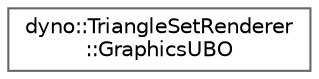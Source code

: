 digraph "Graphical Class Hierarchy"
{
 // LATEX_PDF_SIZE
  bgcolor="transparent";
  edge [fontname=Helvetica,fontsize=10,labelfontname=Helvetica,labelfontsize=10];
  node [fontname=Helvetica,fontsize=10,shape=box,height=0.2,width=0.4];
  rankdir="LR";
  Node0 [id="Node000000",label="dyno::TriangleSetRenderer\l::GraphicsUBO",height=0.2,width=0.4,color="grey40", fillcolor="white", style="filled",URL="$structdyno_1_1_triangle_set_renderer_1_1_graphics_u_b_o.html",tooltip=" "];
}
